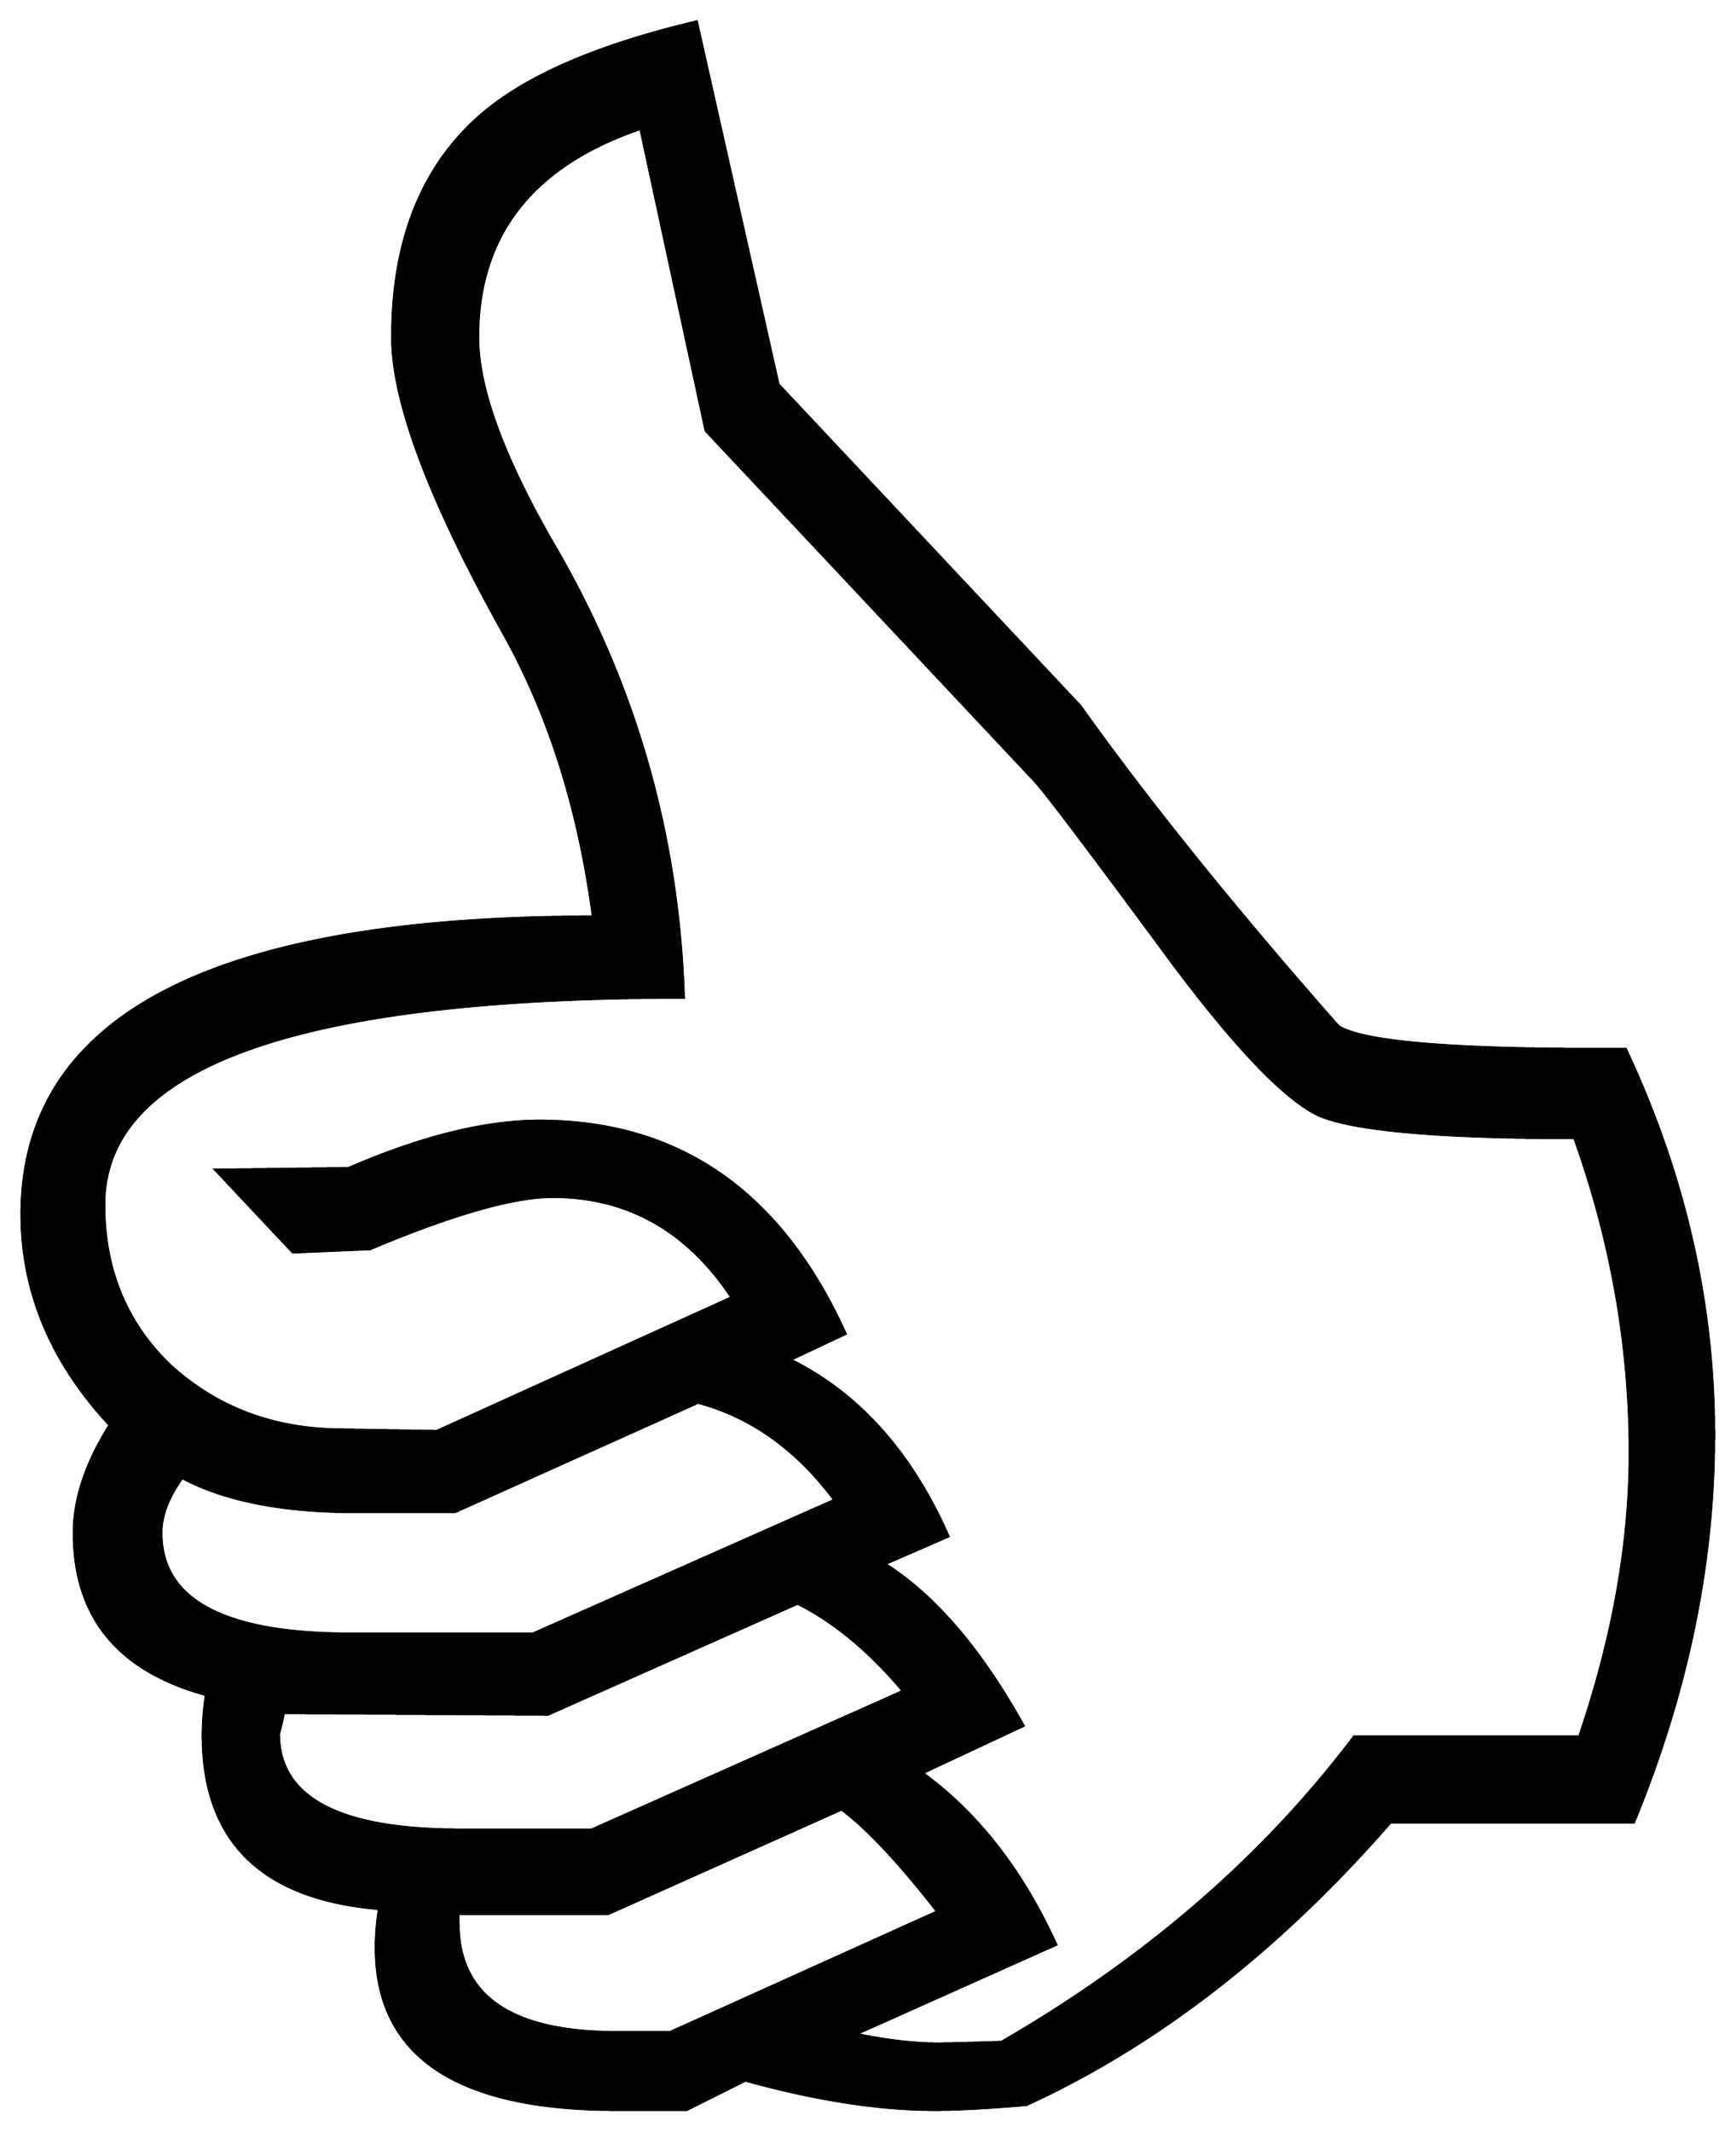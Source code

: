 


\begin{tikzpicture}[y=0.80pt, x=0.80pt, yscale=-1.0, xscale=1.0, inner sep=0pt, outer sep=0pt]
\begin{scope}[shift={(100.0,2002.0)},nonzero rule]
  \path[draw=.,fill=.,line width=1.600pt] (1208.0,-652.0) ..
    controls (1208.0,-573.333) and (1191.667,-494.333) ..
    (1159.0,-415.0) -- (1010.0,-415.0) .. controls
    (941.333,-336.333) and (867.0,-278.667) .. (787.0,-242.0) ..
    controls (763.0,-240.0) and (744.333,-239.0) .. (731.0,-239.0)
    .. controls (697.0,-239.0) and (658.333,-245.0) ..
    (615.0,-257.0) -- (579.0,-239.0) -- (536.0,-239.0) ..
    controls (438.0,-239.0) and (389.0,-272.0) .. (389.0,-338.0)
    .. controls (389.0,-346.0) and (389.667,-354.0) ..
    (391.0,-362.0) .. controls (319.0,-368.0) and (283.0,-403.333)
    .. (283.0,-468.0) .. controls (283.0,-476.0) and
    (283.667,-484.333) .. (285.0,-493.0) .. controls (231.0,-507.667)
    and (204.0,-540.667) .. (204.0,-592.0) .. controls
    (204.0,-612.667) and (211.333,-634.667) .. (226.0,-658.0) ..
    controls (190.0,-696.667) and (172.0,-739.667) .. (172.0,-787.0)
    .. controls (172.0,-908.333) and (288.667,-969.0) ..
    (522.0,-969.0) .. controls (513.333,-1035.0) and
    (495.0,-1093.0) .. (467.0,-1143.0) .. controls
    (421.667,-1224.333) and (399.0,-1284.667) .. (399.0,-1324.0) ..
    controls (399.0,-1382.0) and (416.333,-1426.667) ..
    (451.0,-1458.0) .. controls (478.333,-1482.667) and
    (523.0,-1502.333) .. (585.0,-1517.0) -- (635.0,-1295.0) --
    (820.0,-1098.0) .. controls (861.333,-1040.0) and
    (914.0,-974.667) .. (978.0,-902.0) .. controls (993.333,-892.0)
    and (1052.0,-887.333) .. (1154.0,-888.0) .. controls
    (1190.0,-811.333) and (1208.0,-732.667) .. (1208.0,-652.0) --
    cycle(1157.0,-641.0) .. controls (1157.0,-706.333) and
    (1145.667,-770.667) .. (1123.0,-834.0) .. controls
    (1039.667,-834.0) and (987.333,-838.667) .. (966.0,-848.0) ..
    controls (945.333,-858.0) and (915.333,-889.333) .. (876.0,-942.0)
    .. controls (825.333,-1010.667) and (797.333,-1047.667) ..
    (792.0,-1053.0) -- (591.0,-1267.0) -- (551.0,-1452.0) ..
    controls (484.333,-1429.333) and (451.0,-1386.667) ..
    (451.0,-1324.0) .. controls (451.0,-1292.667) and
    (466.667,-1250.0) .. (498.0,-1196.0) .. controls
    (547.333,-1111.333) and (573.667,-1019.333) .. (577.0,-920.0) ..
    controls (340.333,-920.0) and (222.0,-877.667) .. (222.0,-793.0)
    .. controls (222.0,-753.0) and (235.667,-720.0) ..
    (263.0,-694.0) .. controls (291.0,-668.667) and (325.0,-655.667)
    .. (365.0,-655.0) -- (426.0,-654.0) -- (607.0,-736.0) ..
    controls (579.667,-777.333) and (543.0,-798.0) .. (497.0,-798.0)
    .. controls (473.0,-798.0) and (435.667,-787.333) ..
    (385.0,-766.0) -- (338.0,-764.0) -- (291.0,-814.0) --
    (372.0,-815.0) .. controls (416.667,-834.333) and (455.667,-844.0)
    .. (489.0,-844.0) .. controls (574.333,-844.0) and
    (636.667,-800.667) .. (676.0,-714.0) -- (642.0,-698.0) ..
    controls (684.0,-677.333) and (716.333,-641.333) .. (739.0,-590.0)
    -- (700.0,-573.0) .. controls (730.667,-553.667) and
    (759.0,-520.667) .. (785.0,-474.0) -- (723.0,-445.0) ..
    controls (757.0,-420.333) and (784.333,-385.333) .. (805.0,-340.0)
    -- (682.0,-285.0) .. controls (701.333,-281.0) and
    (718.333,-279.0) .. (733.0,-279.0) .. controls (737.667,-279.0)
    and (750.667,-279.333) .. (772.0,-280.0) .. controls
    (860.667,-331.333) and (932.667,-393.667) .. (988.0,-467.0) --
    (1126.0,-467.0) .. controls (1146.667,-527.667) and
    (1157.0,-585.667) .. (1157.0,-641.0) -- cycle(670.0,-612.0) ..
    controls (646.667,-643.333) and (618.667,-663.333) .. (586.0,-672.0)
    -- (437.0,-605.0) -- (377.0,-605.0) .. controls
    (331.667,-605.0) and (296.0,-612.0) .. (270.0,-626.0) ..
    controls (261.333,-614.0) and (257.0,-602.667) .. (257.0,-592.0)
    .. controls (257.0,-550.667) and (295.667,-530.0) ..
    (373.0,-530.0) -- (485.0,-530.0) -- (670.0,-612.0) --
    cycle(712.0,-495.0) .. controls (691.333,-519.667) and
    (669.667,-537.667) .. (647.0,-549.0) -- (494.0,-481.0) --
    (332.0,-482.0) .. controls (331.333,-478.0) and (330.333,-473.667)
    .. (329.0,-469.0) .. controls (329.0,-429.667) and
    (366.0,-410.0) .. (440.0,-410.0) -- (521.0,-410.0) --
    (712.0,-495.0) -- cycle(733.0,-360.0) .. controls
    (709.667,-390.0) and (690.0,-411.0) .. (674.0,-423.0) --
    (531.0,-359.0) -- (439.0,-359.0) -- (439.0,-353.0) ..
    controls (439.0,-308.333) and (471.333,-286.0) .. (536.0,-286.0)
    -- (569.0,-286.0) -- (733.0,-360.0) -- cycle;
\end{scope}

\end{tikzpicture}

